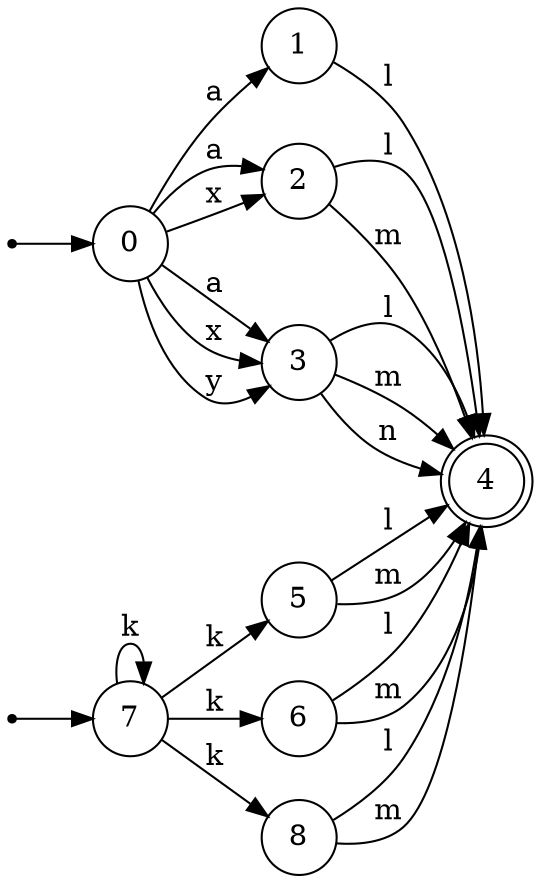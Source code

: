 digraph {
	rankdir = LR;
	size = "30,20";
	node [shape = point]; "dummy0"
	node [shape = circle]; "0"
	"dummy0" -> "0";
    node [shape = point]; "dummy7"
	node [shape = circle]; "7"
	"dummy7" -> "7";
	node [shape = circle]; "1";
	node [shape = circle]; "2";
	node [shape = circle]; "3";
	node [shape = doublecircle]; "4";
	node [shape = circle]; "5";
	node [shape = circle]; "6";
    node [shape = circle]; "8";
	"0" -> "1" [label = "a"];
    "0" -> "2" [label = "a"];
    "0" -> "2" [label = "x"];
    "0" -> "3" [label = "a"];
    "0" -> "3" [label = "x"];
    "0" -> "3" [label = "y"];
    "1" -> "4" [label = "l"];
    "2" -> "4" [label = "l"];
    "2" -> "4" [label = "m"];
    "3" -> "4" [label = "l"];
    "3" -> "4" [label = "m"];
    "3" -> "4" [label = "n"];
    "7" -> "7" [label = "k"];
    "7" -> "5" [label = "k"];
    "7" -> "6" [label = "k"];
    "7" -> "8" [label = "k"];
    "5" -> "4" [label = "l"];
    "5" -> "4" [label = "m"];
    "6" -> "4" [label = "l"];
    "6" -> "4" [label = "m"];
    "8" -> "4" [label = "l"];
    "8" -> "4" [label = "m"];
}